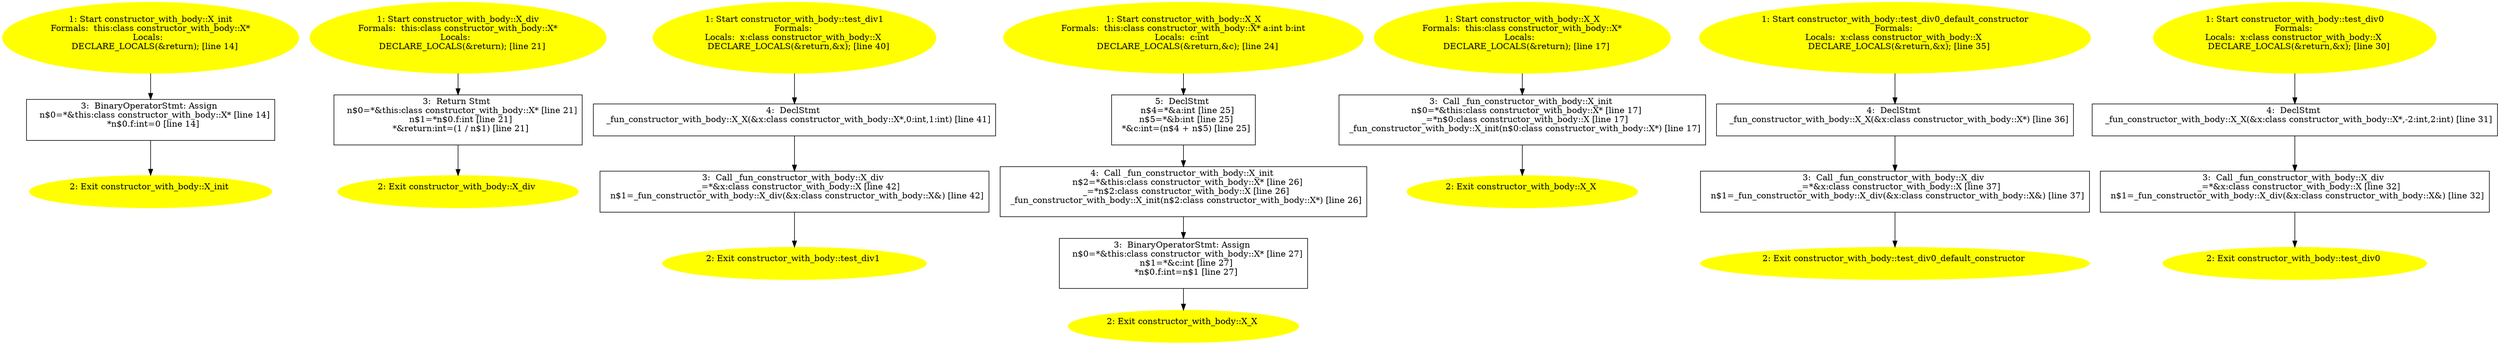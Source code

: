 /* @generated */
digraph iCFG {
"constructor_with_body::X_init(_ZN21constructor_with_body1X4initEv).a4b1415815341c1571fba5d00892033f_3" [label="3:  BinaryOperatorStmt: Assign \n   n$0=*&this:class constructor_with_body::X* [line 14]\n  *n$0.f:int=0 [line 14]\n " shape="box"]
	

	 "constructor_with_body::X_init(_ZN21constructor_with_body1X4initEv).a4b1415815341c1571fba5d00892033f_3" -> "constructor_with_body::X_init(_ZN21constructor_with_body1X4initEv).a4b1415815341c1571fba5d00892033f_2" ;
"constructor_with_body::X_init(_ZN21constructor_with_body1X4initEv).a4b1415815341c1571fba5d00892033f_2" [label="2: Exit constructor_with_body::X_init \n  " color=yellow style=filled]
	

"constructor_with_body::X_init(_ZN21constructor_with_body1X4initEv).a4b1415815341c1571fba5d00892033f_1" [label="1: Start constructor_with_body::X_init\nFormals:  this:class constructor_with_body::X*\nLocals:  \n   DECLARE_LOCALS(&return); [line 14]\n " color=yellow style=filled]
	

	 "constructor_with_body::X_init(_ZN21constructor_with_body1X4initEv).a4b1415815341c1571fba5d00892033f_1" -> "constructor_with_body::X_init(_ZN21constructor_with_body1X4initEv).a4b1415815341c1571fba5d00892033f_3" ;
"constructor_with_body::X_div(_ZN21constructor_with_body1X3divEv).013e59e82029af6304fe56228d9a9441_3" [label="3:  Return Stmt \n   n$0=*&this:class constructor_with_body::X* [line 21]\n  n$1=*n$0.f:int [line 21]\n  *&return:int=(1 / n$1) [line 21]\n " shape="box"]
	

	 "constructor_with_body::X_div(_ZN21constructor_with_body1X3divEv).013e59e82029af6304fe56228d9a9441_3" -> "constructor_with_body::X_div(_ZN21constructor_with_body1X3divEv).013e59e82029af6304fe56228d9a9441_2" ;
"constructor_with_body::X_div(_ZN21constructor_with_body1X3divEv).013e59e82029af6304fe56228d9a9441_2" [label="2: Exit constructor_with_body::X_div \n  " color=yellow style=filled]
	

"constructor_with_body::X_div(_ZN21constructor_with_body1X3divEv).013e59e82029af6304fe56228d9a9441_1" [label="1: Start constructor_with_body::X_div\nFormals:  this:class constructor_with_body::X*\nLocals:  \n   DECLARE_LOCALS(&return); [line 21]\n " color=yellow style=filled]
	

	 "constructor_with_body::X_div(_ZN21constructor_with_body1X3divEv).013e59e82029af6304fe56228d9a9441_1" -> "constructor_with_body::X_div(_ZN21constructor_with_body1X3divEv).013e59e82029af6304fe56228d9a9441_3" ;
"constructor_with_body::test_div1{d41d8cd98f00b204e9800998ecf8427e_ZN21constructor_with_body9test_div.47cd8983302bd2a036476649ed5e67e2_4" [label="4:  DeclStmt \n   _fun_constructor_with_body::X_X(&x:class constructor_with_body::X*,0:int,1:int) [line 41]\n " shape="box"]
	

	 "constructor_with_body::test_div1{d41d8cd98f00b204e9800998ecf8427e_ZN21constructor_with_body9test_div.47cd8983302bd2a036476649ed5e67e2_4" -> "constructor_with_body::test_div1{d41d8cd98f00b204e9800998ecf8427e_ZN21constructor_with_body9test_div.47cd8983302bd2a036476649ed5e67e2_3" ;
"constructor_with_body::test_div1{d41d8cd98f00b204e9800998ecf8427e_ZN21constructor_with_body9test_div.47cd8983302bd2a036476649ed5e67e2_3" [label="3:  Call _fun_constructor_with_body::X_div \n   _=*&x:class constructor_with_body::X [line 42]\n  n$1=_fun_constructor_with_body::X_div(&x:class constructor_with_body::X&) [line 42]\n " shape="box"]
	

	 "constructor_with_body::test_div1{d41d8cd98f00b204e9800998ecf8427e_ZN21constructor_with_body9test_div.47cd8983302bd2a036476649ed5e67e2_3" -> "constructor_with_body::test_div1{d41d8cd98f00b204e9800998ecf8427e_ZN21constructor_with_body9test_div.47cd8983302bd2a036476649ed5e67e2_2" ;
"constructor_with_body::test_div1{d41d8cd98f00b204e9800998ecf8427e_ZN21constructor_with_body9test_div.47cd8983302bd2a036476649ed5e67e2_2" [label="2: Exit constructor_with_body::test_div1 \n  " color=yellow style=filled]
	

"constructor_with_body::test_div1{d41d8cd98f00b204e9800998ecf8427e_ZN21constructor_with_body9test_div.47cd8983302bd2a036476649ed5e67e2_1" [label="1: Start constructor_with_body::test_div1\nFormals: \nLocals:  x:class constructor_with_body::X \n   DECLARE_LOCALS(&return,&x); [line 40]\n " color=yellow style=filled]
	

	 "constructor_with_body::test_div1{d41d8cd98f00b204e9800998ecf8427e_ZN21constructor_with_body9test_div.47cd8983302bd2a036476649ed5e67e2_1" -> "constructor_with_body::test_div1{d41d8cd98f00b204e9800998ecf8427e_ZN21constructor_with_body9test_div.47cd8983302bd2a036476649ed5e67e2_4" ;
"constructor_with_body::X_X{_ZN21constructor_with_body1XC1Eii}.5d491c6deba9d56c30b1893fa1925162_5" [label="5:  DeclStmt \n   n$4=*&a:int [line 25]\n  n$5=*&b:int [line 25]\n  *&c:int=(n$4 + n$5) [line 25]\n " shape="box"]
	

	 "constructor_with_body::X_X{_ZN21constructor_with_body1XC1Eii}.5d491c6deba9d56c30b1893fa1925162_5" -> "constructor_with_body::X_X{_ZN21constructor_with_body1XC1Eii}.5d491c6deba9d56c30b1893fa1925162_4" ;
"constructor_with_body::X_X{_ZN21constructor_with_body1XC1Eii}.5d491c6deba9d56c30b1893fa1925162_4" [label="4:  Call _fun_constructor_with_body::X_init \n   n$2=*&this:class constructor_with_body::X* [line 26]\n  _=*n$2:class constructor_with_body::X [line 26]\n  _fun_constructor_with_body::X_init(n$2:class constructor_with_body::X*) [line 26]\n " shape="box"]
	

	 "constructor_with_body::X_X{_ZN21constructor_with_body1XC1Eii}.5d491c6deba9d56c30b1893fa1925162_4" -> "constructor_with_body::X_X{_ZN21constructor_with_body1XC1Eii}.5d491c6deba9d56c30b1893fa1925162_3" ;
"constructor_with_body::X_X{_ZN21constructor_with_body1XC1Eii}.5d491c6deba9d56c30b1893fa1925162_3" [label="3:  BinaryOperatorStmt: Assign \n   n$0=*&this:class constructor_with_body::X* [line 27]\n  n$1=*&c:int [line 27]\n  *n$0.f:int=n$1 [line 27]\n " shape="box"]
	

	 "constructor_with_body::X_X{_ZN21constructor_with_body1XC1Eii}.5d491c6deba9d56c30b1893fa1925162_3" -> "constructor_with_body::X_X{_ZN21constructor_with_body1XC1Eii}.5d491c6deba9d56c30b1893fa1925162_2" ;
"constructor_with_body::X_X{_ZN21constructor_with_body1XC1Eii}.5d491c6deba9d56c30b1893fa1925162_2" [label="2: Exit constructor_with_body::X_X \n  " color=yellow style=filled]
	

"constructor_with_body::X_X{_ZN21constructor_with_body1XC1Eii}.5d491c6deba9d56c30b1893fa1925162_1" [label="1: Start constructor_with_body::X_X\nFormals:  this:class constructor_with_body::X* a:int b:int\nLocals:  c:int \n   DECLARE_LOCALS(&return,&c); [line 24]\n " color=yellow style=filled]
	

	 "constructor_with_body::X_X{_ZN21constructor_with_body1XC1Eii}.5d491c6deba9d56c30b1893fa1925162_1" -> "constructor_with_body::X_X{_ZN21constructor_with_body1XC1Eii}.5d491c6deba9d56c30b1893fa1925162_5" ;
"constructor_with_body::X_X{_ZN21constructor_with_body1XC1Ev}.fab61542b5e3338152a9ce3e83b292c1_3" [label="3:  Call _fun_constructor_with_body::X_init \n   n$0=*&this:class constructor_with_body::X* [line 17]\n  _=*n$0:class constructor_with_body::X [line 17]\n  _fun_constructor_with_body::X_init(n$0:class constructor_with_body::X*) [line 17]\n " shape="box"]
	

	 "constructor_with_body::X_X{_ZN21constructor_with_body1XC1Ev}.fab61542b5e3338152a9ce3e83b292c1_3" -> "constructor_with_body::X_X{_ZN21constructor_with_body1XC1Ev}.fab61542b5e3338152a9ce3e83b292c1_2" ;
"constructor_with_body::X_X{_ZN21constructor_with_body1XC1Ev}.fab61542b5e3338152a9ce3e83b292c1_2" [label="2: Exit constructor_with_body::X_X \n  " color=yellow style=filled]
	

"constructor_with_body::X_X{_ZN21constructor_with_body1XC1Ev}.fab61542b5e3338152a9ce3e83b292c1_1" [label="1: Start constructor_with_body::X_X\nFormals:  this:class constructor_with_body::X*\nLocals:  \n   DECLARE_LOCALS(&return); [line 17]\n " color=yellow style=filled]
	

	 "constructor_with_body::X_X{_ZN21constructor_with_body1XC1Ev}.fab61542b5e3338152a9ce3e83b292c1_1" -> "constructor_with_body::X_X{_ZN21constructor_with_body1XC1Ev}.fab61542b5e3338152a9ce3e83b292c1_3" ;
"constructor_with_body::test_div0_default_constructor{d41d8cd98f00b204e9800998ecf8427e_ZN21constructo.48f03f3d51ace6003d29d7d848bbb880_4" [label="4:  DeclStmt \n   _fun_constructor_with_body::X_X(&x:class constructor_with_body::X*) [line 36]\n " shape="box"]
	

	 "constructor_with_body::test_div0_default_constructor{d41d8cd98f00b204e9800998ecf8427e_ZN21constructo.48f03f3d51ace6003d29d7d848bbb880_4" -> "constructor_with_body::test_div0_default_constructor{d41d8cd98f00b204e9800998ecf8427e_ZN21constructo.48f03f3d51ace6003d29d7d848bbb880_3" ;
"constructor_with_body::test_div0_default_constructor{d41d8cd98f00b204e9800998ecf8427e_ZN21constructo.48f03f3d51ace6003d29d7d848bbb880_3" [label="3:  Call _fun_constructor_with_body::X_div \n   _=*&x:class constructor_with_body::X [line 37]\n  n$1=_fun_constructor_with_body::X_div(&x:class constructor_with_body::X&) [line 37]\n " shape="box"]
	

	 "constructor_with_body::test_div0_default_constructor{d41d8cd98f00b204e9800998ecf8427e_ZN21constructo.48f03f3d51ace6003d29d7d848bbb880_3" -> "constructor_with_body::test_div0_default_constructor{d41d8cd98f00b204e9800998ecf8427e_ZN21constructo.48f03f3d51ace6003d29d7d848bbb880_2" ;
"constructor_with_body::test_div0_default_constructor{d41d8cd98f00b204e9800998ecf8427e_ZN21constructo.48f03f3d51ace6003d29d7d848bbb880_2" [label="2: Exit constructor_with_body::test_div0_default_constructor \n  " color=yellow style=filled]
	

"constructor_with_body::test_div0_default_constructor{d41d8cd98f00b204e9800998ecf8427e_ZN21constructo.48f03f3d51ace6003d29d7d848bbb880_1" [label="1: Start constructor_with_body::test_div0_default_constructor\nFormals: \nLocals:  x:class constructor_with_body::X \n   DECLARE_LOCALS(&return,&x); [line 35]\n " color=yellow style=filled]
	

	 "constructor_with_body::test_div0_default_constructor{d41d8cd98f00b204e9800998ecf8427e_ZN21constructo.48f03f3d51ace6003d29d7d848bbb880_1" -> "constructor_with_body::test_div0_default_constructor{d41d8cd98f00b204e9800998ecf8427e_ZN21constructo.48f03f3d51ace6003d29d7d848bbb880_4" ;
"constructor_with_body::test_div0{d41d8cd98f00b204e9800998ecf8427e_ZN21constructor_with_body9test_div.af736390f22d9dcebbfc405ec2a926d0_4" [label="4:  DeclStmt \n   _fun_constructor_with_body::X_X(&x:class constructor_with_body::X*,-2:int,2:int) [line 31]\n " shape="box"]
	

	 "constructor_with_body::test_div0{d41d8cd98f00b204e9800998ecf8427e_ZN21constructor_with_body9test_div.af736390f22d9dcebbfc405ec2a926d0_4" -> "constructor_with_body::test_div0{d41d8cd98f00b204e9800998ecf8427e_ZN21constructor_with_body9test_div.af736390f22d9dcebbfc405ec2a926d0_3" ;
"constructor_with_body::test_div0{d41d8cd98f00b204e9800998ecf8427e_ZN21constructor_with_body9test_div.af736390f22d9dcebbfc405ec2a926d0_3" [label="3:  Call _fun_constructor_with_body::X_div \n   _=*&x:class constructor_with_body::X [line 32]\n  n$1=_fun_constructor_with_body::X_div(&x:class constructor_with_body::X&) [line 32]\n " shape="box"]
	

	 "constructor_with_body::test_div0{d41d8cd98f00b204e9800998ecf8427e_ZN21constructor_with_body9test_div.af736390f22d9dcebbfc405ec2a926d0_3" -> "constructor_with_body::test_div0{d41d8cd98f00b204e9800998ecf8427e_ZN21constructor_with_body9test_div.af736390f22d9dcebbfc405ec2a926d0_2" ;
"constructor_with_body::test_div0{d41d8cd98f00b204e9800998ecf8427e_ZN21constructor_with_body9test_div.af736390f22d9dcebbfc405ec2a926d0_2" [label="2: Exit constructor_with_body::test_div0 \n  " color=yellow style=filled]
	

"constructor_with_body::test_div0{d41d8cd98f00b204e9800998ecf8427e_ZN21constructor_with_body9test_div.af736390f22d9dcebbfc405ec2a926d0_1" [label="1: Start constructor_with_body::test_div0\nFormals: \nLocals:  x:class constructor_with_body::X \n   DECLARE_LOCALS(&return,&x); [line 30]\n " color=yellow style=filled]
	

	 "constructor_with_body::test_div0{d41d8cd98f00b204e9800998ecf8427e_ZN21constructor_with_body9test_div.af736390f22d9dcebbfc405ec2a926d0_1" -> "constructor_with_body::test_div0{d41d8cd98f00b204e9800998ecf8427e_ZN21constructor_with_body9test_div.af736390f22d9dcebbfc405ec2a926d0_4" ;
}
